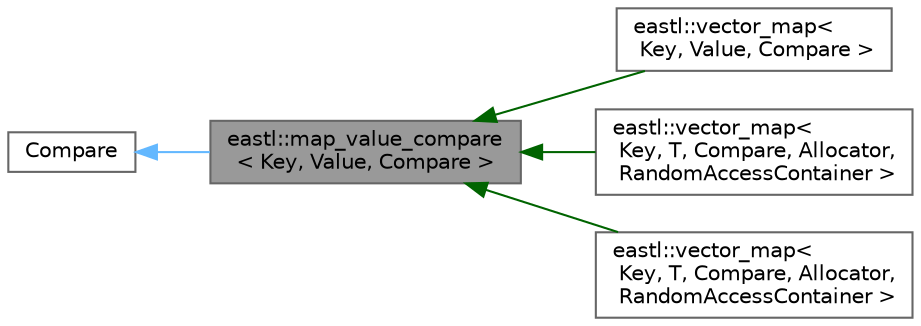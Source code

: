 digraph "eastl::map_value_compare&lt; Key, Value, Compare &gt;"
{
 // LATEX_PDF_SIZE
  bgcolor="transparent";
  edge [fontname=Helvetica,fontsize=10,labelfontname=Helvetica,labelfontsize=10];
  node [fontname=Helvetica,fontsize=10,shape=box,height=0.2,width=0.4];
  rankdir="LR";
  Node1 [id="Node000001",label="eastl::map_value_compare\l\< Key, Value, Compare \>",height=0.2,width=0.4,color="gray40", fillcolor="grey60", style="filled", fontcolor="black",tooltip=" "];
  Node2 -> Node1 [id="edge5_Node000001_Node000002",dir="back",color="steelblue1",style="solid",tooltip=" "];
  Node2 [id="Node000002",label="Compare",height=0.2,width=0.4,color="gray40", fillcolor="white", style="filled",tooltip=" "];
  Node1 -> Node3 [id="edge6_Node000001_Node000003",dir="back",color="darkgreen",style="solid",tooltip=" "];
  Node3 [id="Node000003",label="eastl::vector_map\<\l Key, Value, Compare \>",height=0.2,width=0.4,color="gray40", fillcolor="white", style="filled",URL="$classeastl_1_1vector__map.html",tooltip=" "];
  Node1 -> Node4 [id="edge7_Node000001_Node000004",dir="back",color="darkgreen",style="solid",tooltip=" "];
  Node4 [id="Node000004",label="eastl::vector_map\<\l Key, T, Compare, Allocator,\l RandomAccessContainer \>",height=0.2,width=0.4,color="gray40", fillcolor="white", style="filled",URL="$classeastl_1_1vector__map.html",tooltip=" "];
  Node1 -> Node5 [id="edge8_Node000001_Node000005",dir="back",color="darkgreen",style="solid",tooltip=" "];
  Node5 [id="Node000005",label="eastl::vector_map\<\l Key, T, Compare, Allocator,\l RandomAccessContainer \>",height=0.2,width=0.4,color="gray40", fillcolor="white", style="filled",URL="$classeastl_1_1vector__map.html",tooltip=" "];
}
